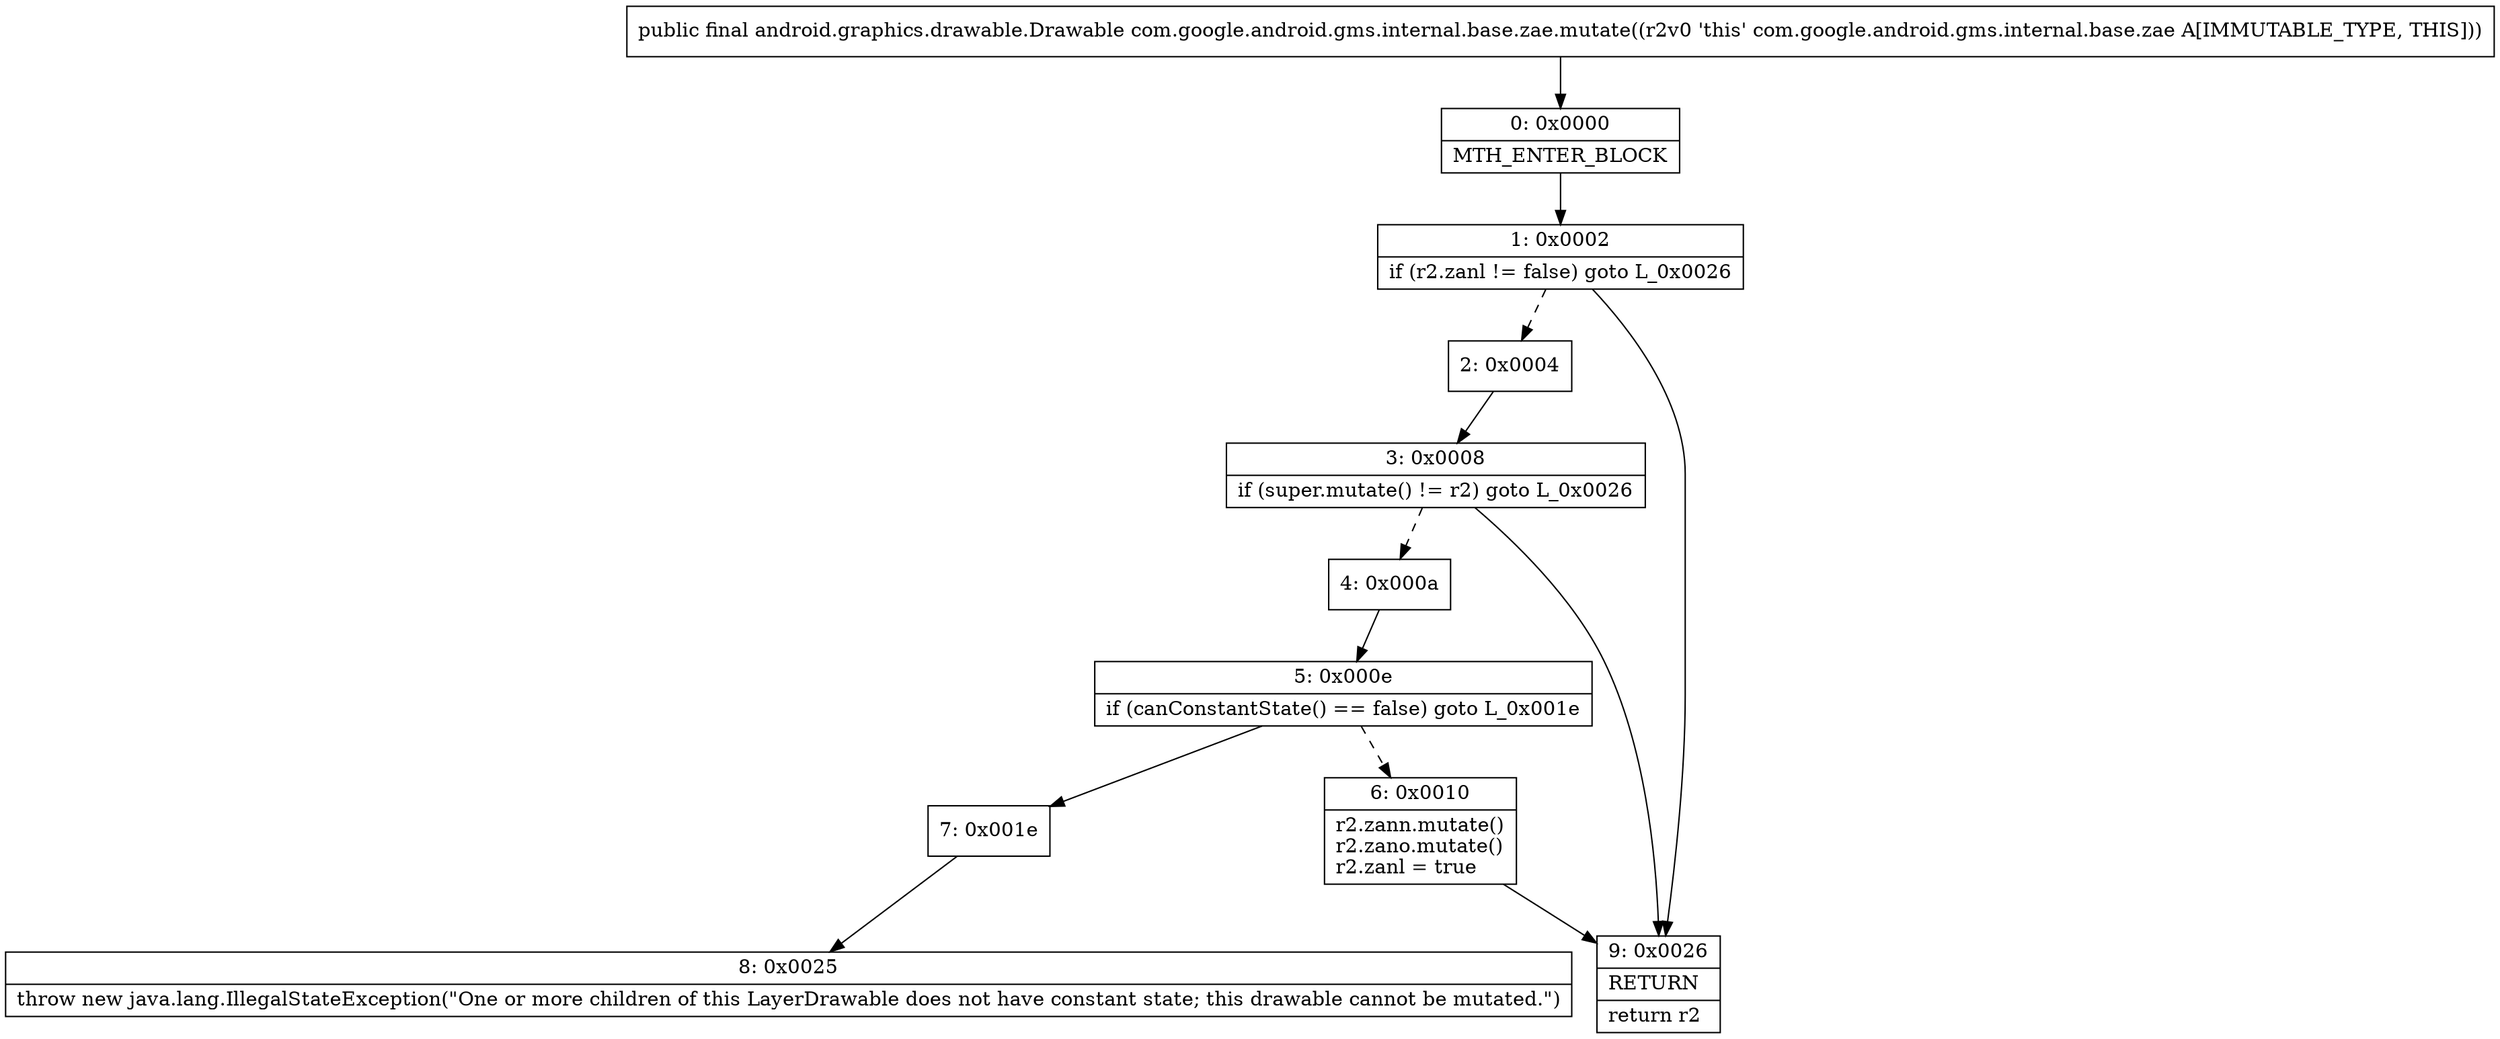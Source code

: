 digraph "CFG forcom.google.android.gms.internal.base.zae.mutate()Landroid\/graphics\/drawable\/Drawable;" {
Node_0 [shape=record,label="{0\:\ 0x0000|MTH_ENTER_BLOCK\l}"];
Node_1 [shape=record,label="{1\:\ 0x0002|if (r2.zanl != false) goto L_0x0026\l}"];
Node_2 [shape=record,label="{2\:\ 0x0004}"];
Node_3 [shape=record,label="{3\:\ 0x0008|if (super.mutate() != r2) goto L_0x0026\l}"];
Node_4 [shape=record,label="{4\:\ 0x000a}"];
Node_5 [shape=record,label="{5\:\ 0x000e|if (canConstantState() == false) goto L_0x001e\l}"];
Node_6 [shape=record,label="{6\:\ 0x0010|r2.zann.mutate()\lr2.zano.mutate()\lr2.zanl = true\l}"];
Node_7 [shape=record,label="{7\:\ 0x001e}"];
Node_8 [shape=record,label="{8\:\ 0x0025|throw new java.lang.IllegalStateException(\"One or more children of this LayerDrawable does not have constant state; this drawable cannot be mutated.\")\l}"];
Node_9 [shape=record,label="{9\:\ 0x0026|RETURN\l|return r2\l}"];
MethodNode[shape=record,label="{public final android.graphics.drawable.Drawable com.google.android.gms.internal.base.zae.mutate((r2v0 'this' com.google.android.gms.internal.base.zae A[IMMUTABLE_TYPE, THIS])) }"];
MethodNode -> Node_0;
Node_0 -> Node_1;
Node_1 -> Node_2[style=dashed];
Node_1 -> Node_9;
Node_2 -> Node_3;
Node_3 -> Node_4[style=dashed];
Node_3 -> Node_9;
Node_4 -> Node_5;
Node_5 -> Node_6[style=dashed];
Node_5 -> Node_7;
Node_6 -> Node_9;
Node_7 -> Node_8;
}


